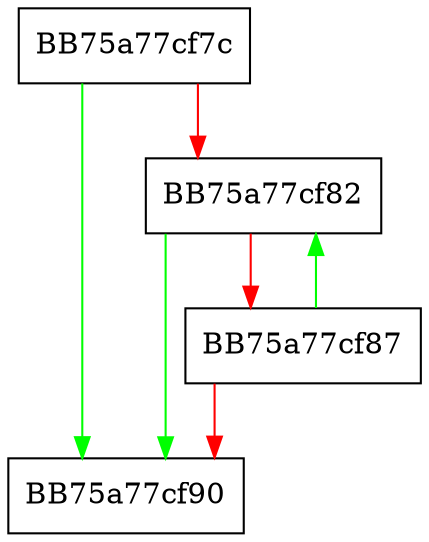digraph __strncnt {
  node [shape="box"];
  graph [splines=ortho];
  BB75a77cf7c -> BB75a77cf90 [color="green"];
  BB75a77cf7c -> BB75a77cf82 [color="red"];
  BB75a77cf82 -> BB75a77cf90 [color="green"];
  BB75a77cf82 -> BB75a77cf87 [color="red"];
  BB75a77cf87 -> BB75a77cf82 [color="green"];
  BB75a77cf87 -> BB75a77cf90 [color="red"];
}